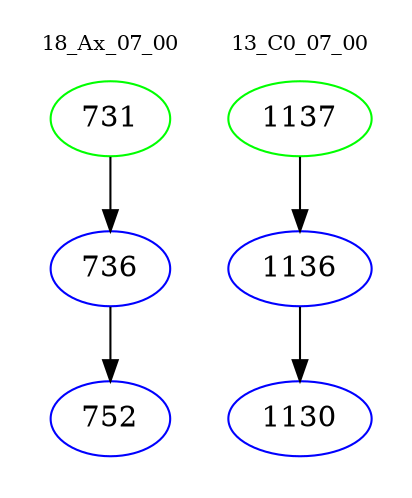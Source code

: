 digraph{
subgraph cluster_0 {
color = white
label = "18_Ax_07_00";
fontsize=10;
T0_731 [label="731", color="green"]
T0_731 -> T0_736 [color="black"]
T0_736 [label="736", color="blue"]
T0_736 -> T0_752 [color="black"]
T0_752 [label="752", color="blue"]
}
subgraph cluster_1 {
color = white
label = "13_C0_07_00";
fontsize=10;
T1_1137 [label="1137", color="green"]
T1_1137 -> T1_1136 [color="black"]
T1_1136 [label="1136", color="blue"]
T1_1136 -> T1_1130 [color="black"]
T1_1130 [label="1130", color="blue"]
}
}
